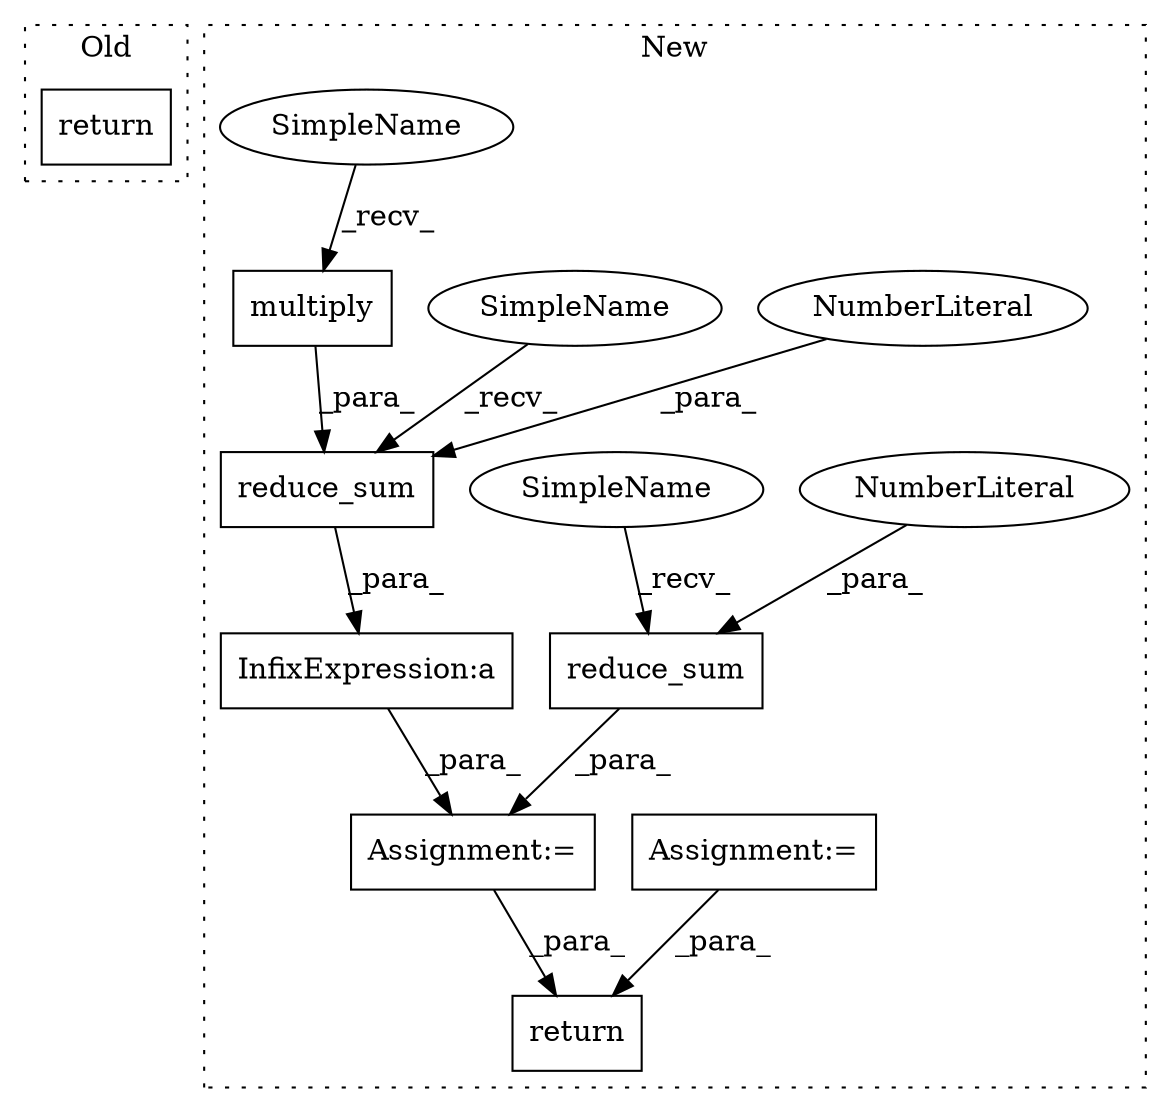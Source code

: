 digraph G {
subgraph cluster0 {
1 [label="return" a="41" s="4048" l="7" shape="box"];
label = "Old";
style="dotted";
}
subgraph cluster1 {
2 [label="reduce_sum" a="32" s="4430,4469" l="11,1" shape="box"];
3 [label="return" a="41" s="4725" l="7" shape="box"];
4 [label="Assignment:=" a="7" s="4249" l="4" shape="box"];
5 [label="NumberLiteral" a="34" s="4468" l="1" shape="ellipse"];
6 [label="Assignment:=" a="7" s="4275" l="1" shape="box"];
7 [label="reduce_sum" a="32" s="4288,4327" l="11,1" shape="box"];
8 [label="NumberLiteral" a="34" s="4326" l="1" shape="ellipse"];
9 [label="multiply" a="32" s="4452,4466" l="9,1" shape="box"];
10 [label="InfixExpression:a" a="27" s="4400" l="3" shape="box"];
11 [label="SimpleName" a="42" s="4419" l="10" shape="ellipse"];
12 [label="SimpleName" a="42" s="4277" l="10" shape="ellipse"];
13 [label="SimpleName" a="42" s="4441" l="10" shape="ellipse"];
label = "New";
style="dotted";
}
2 -> 10 [label="_para_"];
4 -> 3 [label="_para_"];
5 -> 2 [label="_para_"];
6 -> 3 [label="_para_"];
7 -> 6 [label="_para_"];
8 -> 7 [label="_para_"];
9 -> 2 [label="_para_"];
10 -> 6 [label="_para_"];
11 -> 2 [label="_recv_"];
12 -> 7 [label="_recv_"];
13 -> 9 [label="_recv_"];
}
